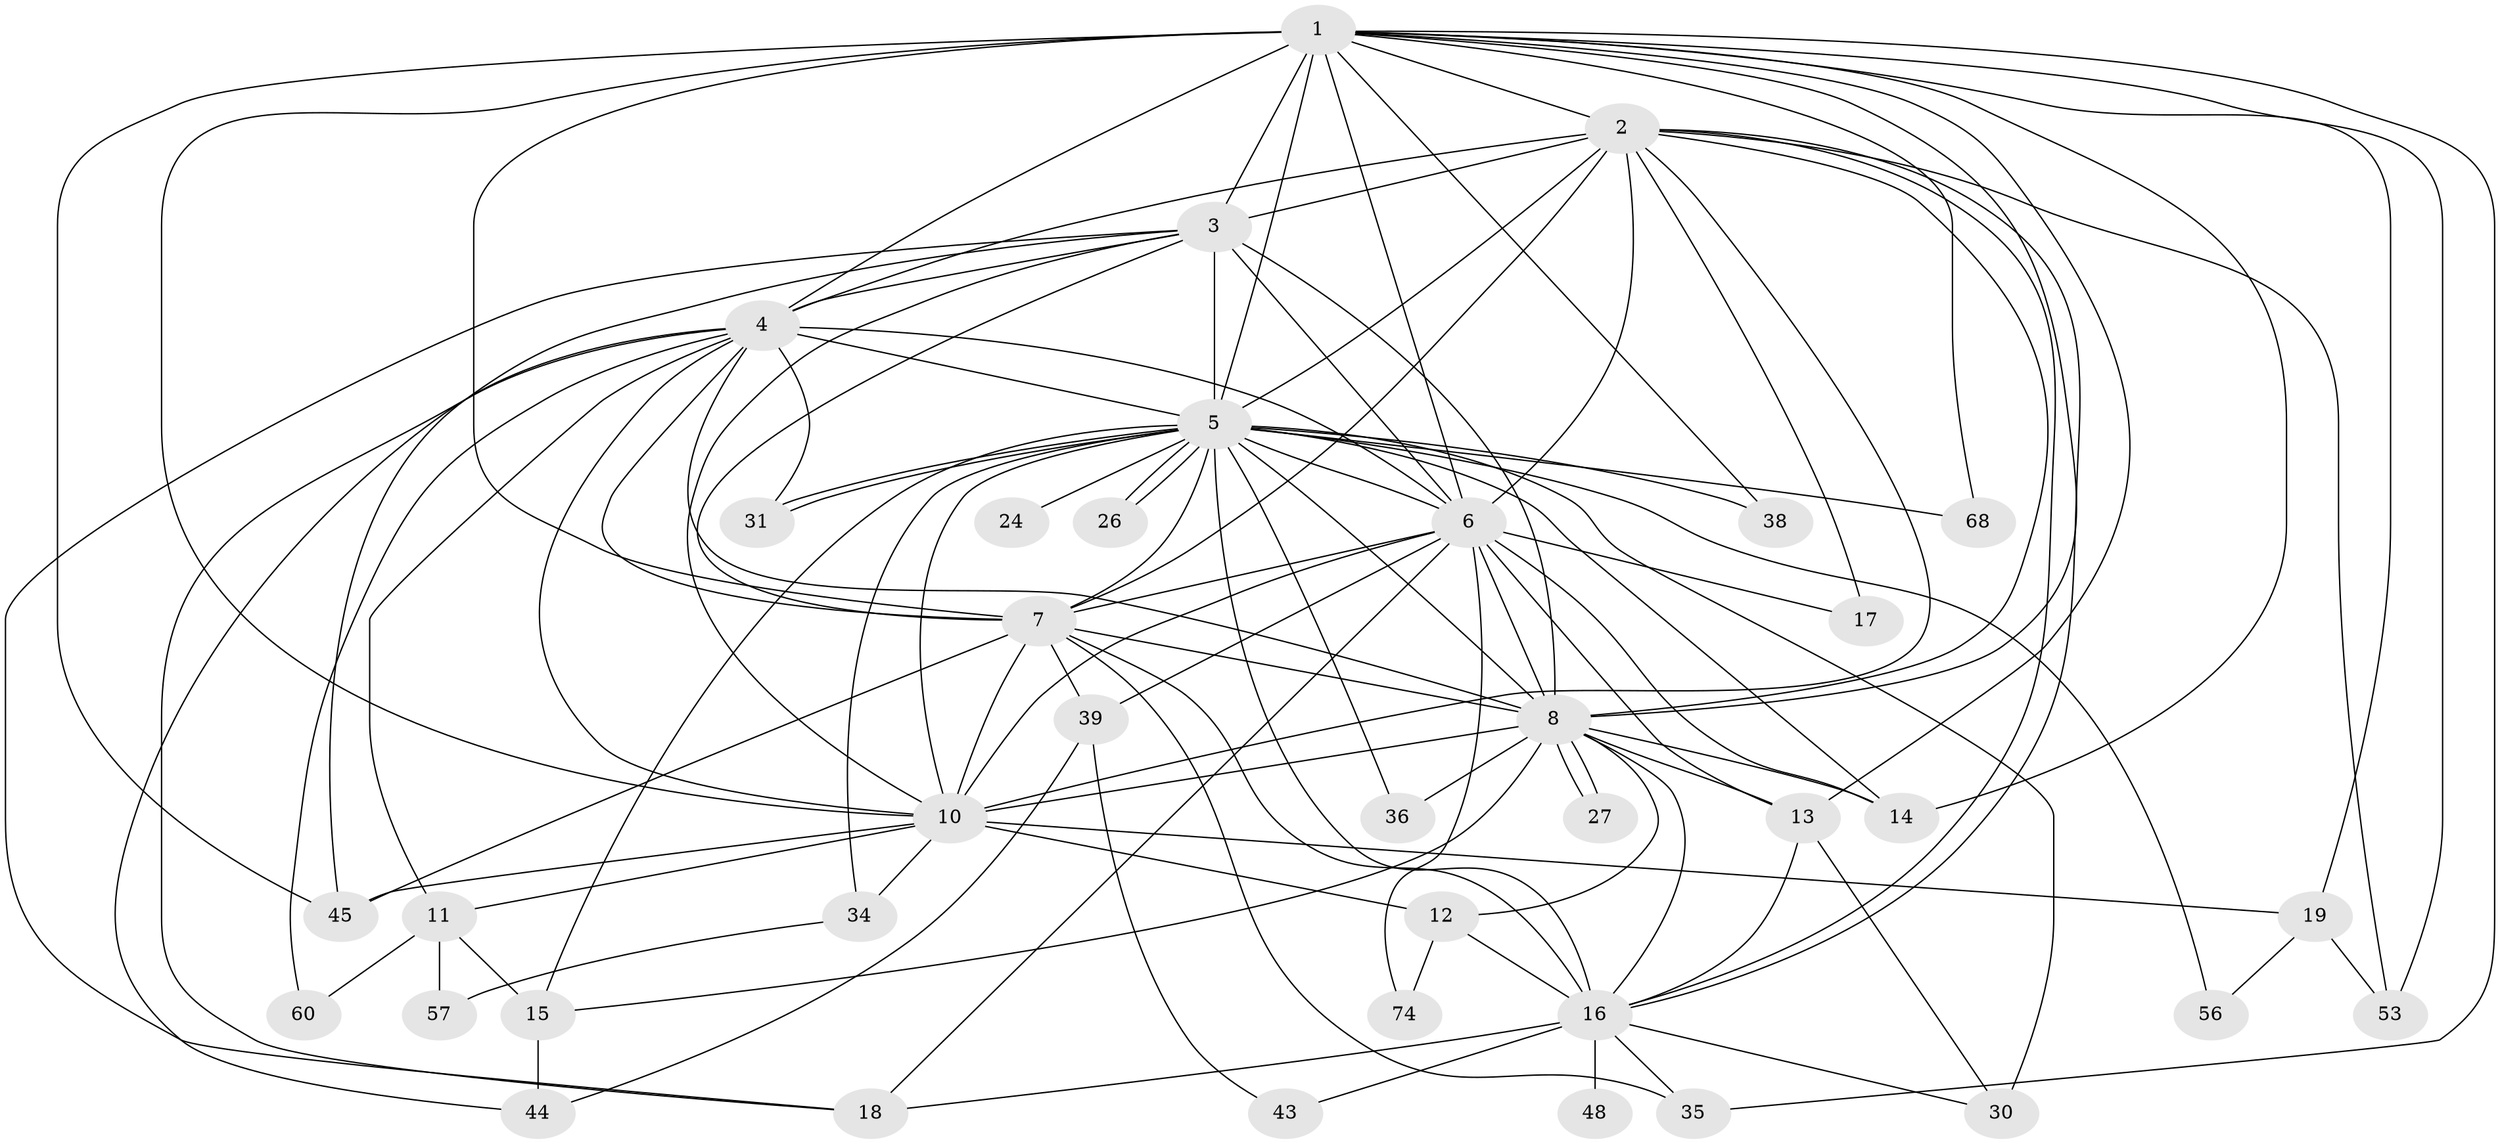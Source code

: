 // original degree distribution, {23: 0.013157894736842105, 14: 0.013157894736842105, 12: 0.013157894736842105, 13: 0.013157894736842105, 21: 0.02631578947368421, 18: 0.013157894736842105, 20: 0.013157894736842105, 15: 0.013157894736842105, 16: 0.013157894736842105, 5: 0.05263157894736842, 3: 0.21052631578947367, 4: 0.07894736842105263, 2: 0.5131578947368421, 11: 0.013157894736842105}
// Generated by graph-tools (version 1.1) at 2025/14/03/09/25 04:14:14]
// undirected, 38 vertices, 110 edges
graph export_dot {
graph [start="1"]
  node [color=gray90,style=filled];
  1;
  2;
  3;
  4 [super="+22+21"];
  5 [super="+9+32+37"];
  6;
  7 [super="+73+64+54+40+42"];
  8 [super="+29+67+71+49"];
  10 [super="+20"];
  11;
  12;
  13 [super="+50"];
  14 [super="+28"];
  15 [super="+55+46"];
  16 [super="+25"];
  17;
  18 [super="+41"];
  19 [super="+23"];
  24;
  26;
  27;
  30;
  31;
  34;
  35;
  36;
  38;
  39 [super="+72"];
  43;
  44;
  45 [super="+62+51"];
  48;
  53 [super="+75"];
  56;
  57;
  60;
  68;
  74;
  1 -- 2;
  1 -- 3;
  1 -- 4 [weight=2];
  1 -- 5 [weight=2];
  1 -- 6;
  1 -- 7 [weight=5];
  1 -- 8;
  1 -- 10;
  1 -- 13;
  1 -- 14;
  1 -- 19 [weight=2];
  1 -- 35;
  1 -- 38;
  1 -- 68;
  1 -- 53;
  1 -- 45;
  2 -- 3;
  2 -- 4;
  2 -- 5 [weight=3];
  2 -- 6;
  2 -- 7;
  2 -- 8;
  2 -- 10;
  2 -- 16;
  2 -- 16;
  2 -- 17;
  2 -- 53;
  3 -- 4;
  3 -- 5 [weight=2];
  3 -- 6;
  3 -- 7;
  3 -- 8 [weight=2];
  3 -- 10;
  3 -- 18;
  3 -- 45;
  4 -- 5 [weight=3];
  4 -- 6;
  4 -- 7;
  4 -- 8;
  4 -- 10;
  4 -- 11;
  4 -- 60;
  4 -- 18;
  4 -- 44;
  4 -- 31;
  5 -- 6 [weight=2];
  5 -- 7 [weight=2];
  5 -- 8 [weight=2];
  5 -- 10 [weight=2];
  5 -- 15;
  5 -- 26;
  5 -- 26;
  5 -- 31;
  5 -- 31;
  5 -- 36;
  5 -- 56;
  5 -- 34;
  5 -- 68;
  5 -- 38;
  5 -- 24;
  5 -- 14 [weight=2];
  5 -- 16;
  5 -- 30;
  6 -- 7 [weight=4];
  6 -- 8;
  6 -- 10;
  6 -- 14;
  6 -- 17;
  6 -- 18;
  6 -- 39;
  6 -- 74;
  6 -- 13;
  7 -- 8 [weight=2];
  7 -- 10 [weight=2];
  7 -- 35;
  7 -- 39;
  7 -- 16;
  7 -- 45;
  8 -- 10 [weight=2];
  8 -- 12 [weight=2];
  8 -- 13;
  8 -- 15;
  8 -- 27;
  8 -- 27;
  8 -- 36;
  8 -- 14 [weight=2];
  8 -- 16;
  10 -- 11;
  10 -- 12;
  10 -- 19;
  10 -- 34;
  10 -- 45;
  11 -- 57;
  11 -- 60;
  11 -- 15;
  12 -- 74;
  12 -- 16;
  13 -- 30;
  13 -- 16;
  15 -- 44;
  16 -- 35;
  16 -- 43;
  16 -- 48 [weight=2];
  16 -- 18;
  16 -- 30;
  19 -- 53;
  19 -- 56;
  34 -- 57;
  39 -- 44;
  39 -- 43;
}
